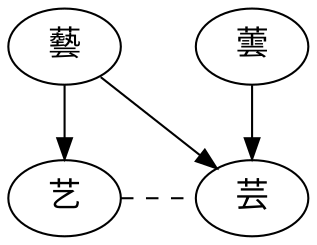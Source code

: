 digraph "Example S-3" {
    graph [nodesep=0.5]
    node [fontsize=16 fontname="一點明體"]
    edge [dir="forward"]  # 簡體
    藝 -> 艺
	藝 -> 芸
	蕓 -> 芸
    edge [dir="none" style="dashed" constraint="false"]  # 生成
	艺 -> 芸
}
